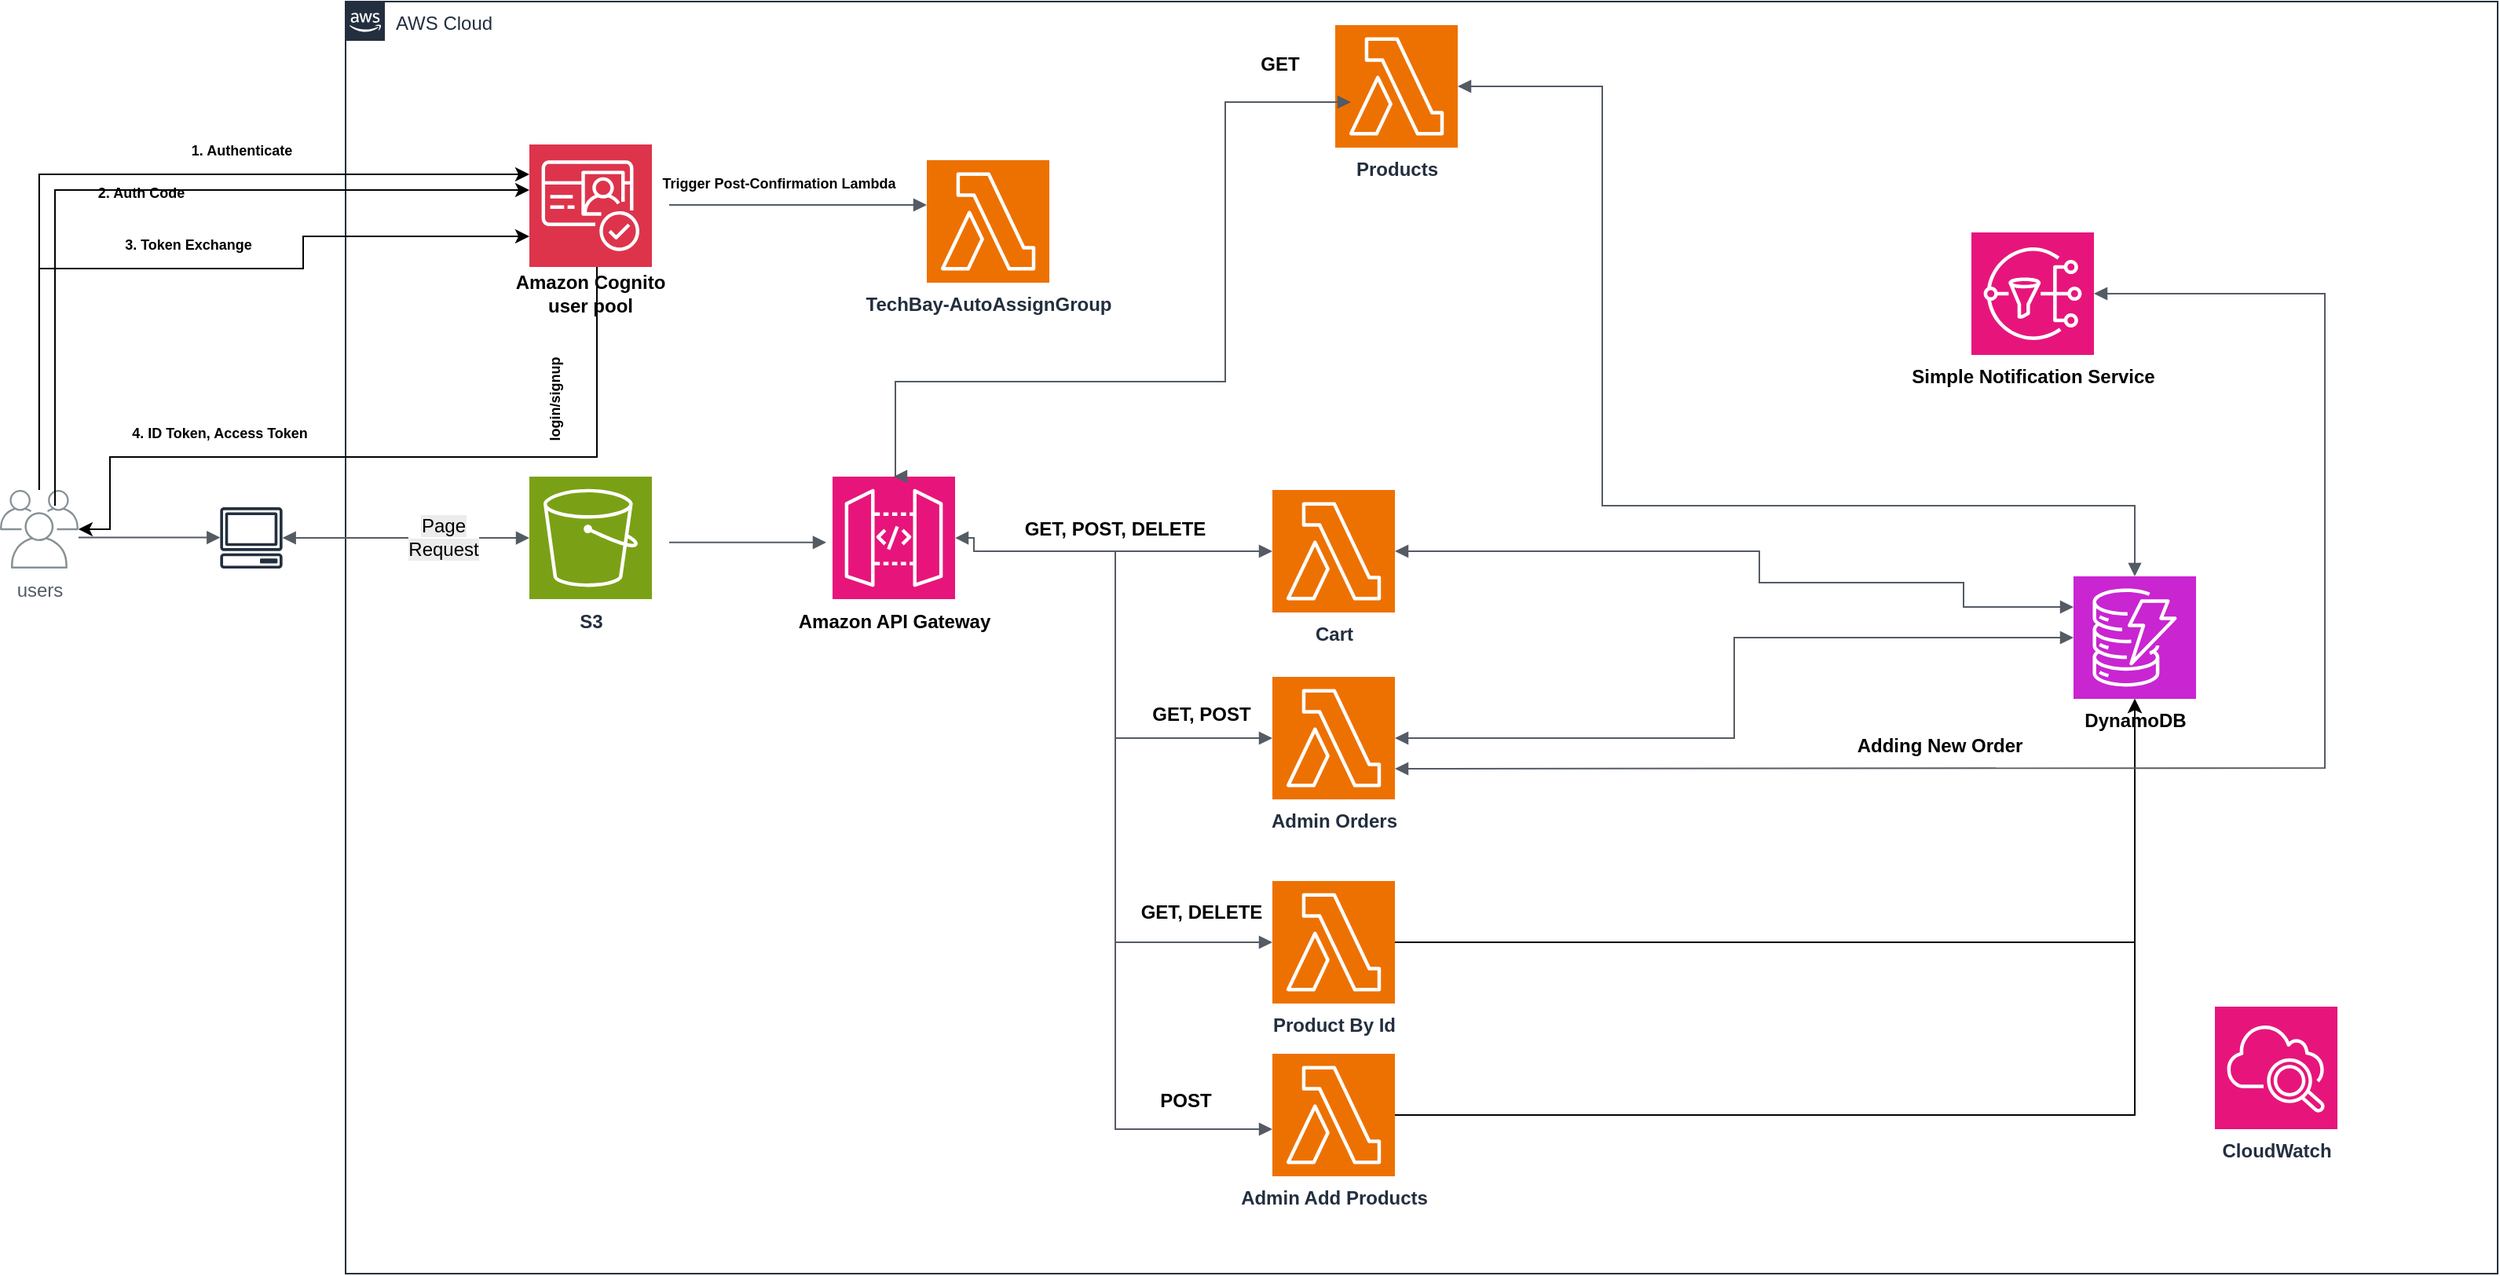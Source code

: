 <mxfile version="27.1.6">
  <diagram name="Page-1" id="Icl1W_Nr-a6_E6u8P6ZL">
    <mxGraphModel dx="2043" dy="1160" grid="1" gridSize="10" guides="1" tooltips="1" connect="1" arrows="1" fold="1" page="1" pageScale="1" pageWidth="850" pageHeight="1100" math="0" shadow="0">
      <root>
        <mxCell id="0" />
        <mxCell id="1" parent="0" />
        <mxCell id="D_S-s3Nb1uPOKD5JZRhK-2" value="AWS Cloud" style="points=[[0,0],[0.25,0],[0.5,0],[0.75,0],[1,0],[1,0.25],[1,0.5],[1,0.75],[1,1],[0.75,1],[0.5,1],[0.25,1],[0,1],[0,0.75],[0,0.5],[0,0.25]];outlineConnect=0;gradientColor=none;html=1;whiteSpace=wrap;fontSize=12;fontStyle=0;container=1;pointerEvents=0;collapsible=0;recursiveResize=0;shape=mxgraph.aws4.group;grIcon=mxgraph.aws4.group_aws_cloud_alt;strokeColor=#232F3E;fillColor=none;verticalAlign=top;align=left;spacingLeft=30;fontColor=#232F3E;dashed=0;" parent="1" vertex="1">
          <mxGeometry x="240" y="110" width="1370" height="810" as="geometry" />
        </mxCell>
        <mxCell id="D_S-s3Nb1uPOKD5JZRhK-10" value="&lt;span style=&quot;color: rgb(0, 0, 0); text-wrap-mode: wrap;&quot;&gt;&lt;b&gt;Amazon API Gateway&lt;/b&gt;&lt;/span&gt;" style="sketch=0;points=[[0,0,0],[0.25,0,0],[0.5,0,0],[0.75,0,0],[1,0,0],[0,1,0],[0.25,1,0],[0.5,1,0],[0.75,1,0],[1,1,0],[0,0.25,0],[0,0.5,0],[0,0.75,0],[1,0.25,0],[1,0.5,0],[1,0.75,0]];outlineConnect=0;fontColor=#232F3E;fillColor=#E7157B;strokeColor=#ffffff;dashed=0;verticalLabelPosition=bottom;verticalAlign=top;align=center;html=1;fontSize=12;fontStyle=0;aspect=fixed;shape=mxgraph.aws4.resourceIcon;resIcon=mxgraph.aws4.api_gateway;" parent="D_S-s3Nb1uPOKD5JZRhK-2" vertex="1">
          <mxGeometry x="310" y="302.51" width="78" height="78" as="geometry" />
        </mxCell>
        <mxCell id="D_S-s3Nb1uPOKD5JZRhK-11" value="&lt;span style=&quot;color: rgb(0, 0, 0); text-wrap-mode: wrap;&quot;&gt;&lt;b&gt;Simple Notification Service&lt;/b&gt;&lt;/span&gt;" style="sketch=0;points=[[0,0,0],[0.25,0,0],[0.5,0,0],[0.75,0,0],[1,0,0],[0,1,0],[0.25,1,0],[0.5,1,0],[0.75,1,0],[1,1,0],[0,0.25,0],[0,0.5,0],[0,0.75,0],[1,0.25,0],[1,0.5,0],[1,0.75,0]];outlineConnect=0;fontColor=#232F3E;fillColor=#E7157B;strokeColor=#ffffff;dashed=0;verticalLabelPosition=bottom;verticalAlign=top;align=center;html=1;fontSize=12;fontStyle=0;aspect=fixed;shape=mxgraph.aws4.resourceIcon;resIcon=mxgraph.aws4.sns;" parent="D_S-s3Nb1uPOKD5JZRhK-2" vertex="1">
          <mxGeometry x="1035" y="147" width="78" height="78" as="geometry" />
        </mxCell>
        <mxCell id="D_S-s3Nb1uPOKD5JZRhK-18" value="&lt;span style=&quot;color: rgb(0, 0, 0); text-wrap-mode: wrap;&quot;&gt;&lt;b&gt;DynamoDB&lt;/b&gt;&lt;/span&gt;" style="sketch=0;points=[[0,0,0],[0.25,0,0],[0.5,0,0],[0.75,0,0],[1,0,0],[0,1,0],[0.25,1,0],[0.5,1,0],[0.75,1,0],[1,1,0],[0,0.25,0],[0,0.5,0],[0,0.75,0],[1,0.25,0],[1,0.5,0],[1,0.75,0]];outlineConnect=0;fontColor=#232F3E;fillColor=#C925D1;strokeColor=#ffffff;dashed=0;verticalLabelPosition=bottom;verticalAlign=top;align=center;html=1;fontSize=12;fontStyle=0;aspect=fixed;shape=mxgraph.aws4.resourceIcon;resIcon=mxgraph.aws4.dynamodb;" parent="D_S-s3Nb1uPOKD5JZRhK-2" vertex="1">
          <mxGeometry x="1100" y="366" width="78" height="78" as="geometry" />
        </mxCell>
        <mxCell id="D_S-s3Nb1uPOKD5JZRhK-30" value="&lt;b&gt;Products&lt;/b&gt;" style="sketch=0;points=[[0,0,0],[0.25,0,0],[0.5,0,0],[0.75,0,0],[1,0,0],[0,1,0],[0.25,1,0],[0.5,1,0],[0.75,1,0],[1,1,0],[0,0.25,0],[0,0.5,0],[0,0.75,0],[1,0.25,0],[1,0.5,0],[1,0.75,0]];outlineConnect=0;fontColor=#232F3E;fillColor=#ED7100;strokeColor=#ffffff;dashed=0;verticalLabelPosition=bottom;verticalAlign=top;align=center;html=1;fontSize=12;fontStyle=0;aspect=fixed;shape=mxgraph.aws4.resourceIcon;resIcon=mxgraph.aws4.lambda;" parent="D_S-s3Nb1uPOKD5JZRhK-2" vertex="1">
          <mxGeometry x="630" y="15" width="78" height="78" as="geometry" />
        </mxCell>
        <mxCell id="D_S-s3Nb1uPOKD5JZRhK-20" value="&lt;b&gt;S3&lt;/b&gt;" style="sketch=0;points=[[0,0,0],[0.25,0,0],[0.5,0,0],[0.75,0,0],[1,0,0],[0,1,0],[0.25,1,0],[0.5,1,0],[0.75,1,0],[1,1,0],[0,0.25,0],[0,0.5,0],[0,0.75,0],[1,0.25,0],[1,0.5,0],[1,0.75,0]];outlineConnect=0;fontColor=#232F3E;fillColor=#7AA116;strokeColor=#ffffff;dashed=0;verticalLabelPosition=bottom;verticalAlign=top;align=center;html=1;fontSize=12;fontStyle=0;aspect=fixed;shape=mxgraph.aws4.resourceIcon;resIcon=mxgraph.aws4.s3;" parent="D_S-s3Nb1uPOKD5JZRhK-2" vertex="1">
          <mxGeometry x="117" y="302.52" width="78" height="78" as="geometry" />
        </mxCell>
        <mxCell id="_1s6jJ3s3lcJXKKOm0l4-5" style="edgeStyle=orthogonalEdgeStyle;rounded=0;orthogonalLoop=1;jettySize=auto;html=1;" edge="1" parent="D_S-s3Nb1uPOKD5JZRhK-2" source="D_S-s3Nb1uPOKD5JZRhK-3" target="D_S-s3Nb1uPOKD5JZRhK-24">
          <mxGeometry relative="1" as="geometry">
            <Array as="points">
              <mxPoint x="-195" y="110" />
            </Array>
          </mxGeometry>
        </mxCell>
        <mxCell id="D_S-s3Nb1uPOKD5JZRhK-3" value="users" style="sketch=0;outlineConnect=0;gradientColor=none;fontColor=#545B64;strokeColor=none;fillColor=#879196;dashed=0;verticalLabelPosition=bottom;verticalAlign=top;align=center;html=1;fontSize=12;fontStyle=0;aspect=fixed;shape=mxgraph.aws4.illustration_users;pointerEvents=1" parent="D_S-s3Nb1uPOKD5JZRhK-2" vertex="1">
          <mxGeometry x="-220" y="311" width="50" height="50" as="geometry" />
        </mxCell>
        <mxCell id="D_S-s3Nb1uPOKD5JZRhK-4" value="" style="sketch=0;outlineConnect=0;fontColor=#232F3E;gradientColor=none;fillColor=#232F3D;strokeColor=none;dashed=0;verticalLabelPosition=bottom;verticalAlign=top;align=center;html=1;fontSize=12;fontStyle=0;aspect=fixed;pointerEvents=1;shape=mxgraph.aws4.client;" parent="D_S-s3Nb1uPOKD5JZRhK-2" vertex="1">
          <mxGeometry x="-80" y="322.03" width="40" height="38.97" as="geometry" />
        </mxCell>
        <mxCell id="D_S-s3Nb1uPOKD5JZRhK-5" value="" style="edgeStyle=orthogonalEdgeStyle;html=1;endArrow=block;elbow=vertical;startArrow=none;endFill=1;strokeColor=#545B64;rounded=0;" parent="D_S-s3Nb1uPOKD5JZRhK-2" target="D_S-s3Nb1uPOKD5JZRhK-4" edge="1">
          <mxGeometry width="100" relative="1" as="geometry">
            <mxPoint x="-170" y="341.26" as="sourcePoint" />
            <mxPoint x="-100" y="341.26" as="targetPoint" />
            <Array as="points">
              <mxPoint x="-120" y="342" />
              <mxPoint x="-120" y="342" />
            </Array>
          </mxGeometry>
        </mxCell>
        <mxCell id="D_S-s3Nb1uPOKD5JZRhK-28" value="" style="edgeStyle=orthogonalEdgeStyle;html=1;endArrow=block;elbow=vertical;startArrow=block;startFill=1;endFill=1;strokeColor=#545B64;rounded=0;entryX=0;entryY=0.5;entryDx=0;entryDy=0;entryPerimeter=0;" parent="D_S-s3Nb1uPOKD5JZRhK-2" source="D_S-s3Nb1uPOKD5JZRhK-4" target="D_S-s3Nb1uPOKD5JZRhK-20" edge="1">
          <mxGeometry width="100" relative="1" as="geometry">
            <mxPoint x="10" y="441" as="sourcePoint" />
            <mxPoint x="110" y="441" as="targetPoint" />
            <Array as="points">
              <mxPoint x="25" y="342" />
              <mxPoint x="140" y="341" />
            </Array>
          </mxGeometry>
        </mxCell>
        <mxCell id="D_S-s3Nb1uPOKD5JZRhK-49" value="&lt;span style=&quot;font-size: 12px; text-wrap-mode: wrap; background-color: rgb(236, 236, 236);&quot;&gt;Page&lt;/span&gt;&lt;br style=&quot;font-size: 12px; text-wrap-mode: wrap; background-color: rgb(236, 236, 236);&quot;&gt;&lt;span style=&quot;font-size: 12px; text-wrap-mode: wrap; background-color: rgb(236, 236, 236);&quot;&gt;Request&lt;/span&gt;" style="edgeLabel;html=1;align=center;verticalAlign=middle;resizable=0;points=[];" parent="D_S-s3Nb1uPOKD5JZRhK-28" vertex="1" connectable="0">
          <mxGeometry x="0.3" y="1" relative="1" as="geometry">
            <mxPoint as="offset" />
          </mxGeometry>
        </mxCell>
        <mxCell id="_1s6jJ3s3lcJXKKOm0l4-10" style="edgeStyle=orthogonalEdgeStyle;rounded=0;orthogonalLoop=1;jettySize=auto;html=1;" edge="1" parent="D_S-s3Nb1uPOKD5JZRhK-2" source="D_S-s3Nb1uPOKD5JZRhK-24" target="D_S-s3Nb1uPOKD5JZRhK-3">
          <mxGeometry relative="1" as="geometry">
            <Array as="points">
              <mxPoint x="160" y="290" />
              <mxPoint x="-150" y="290" />
              <mxPoint x="-150" y="336" />
            </Array>
          </mxGeometry>
        </mxCell>
        <mxCell id="D_S-s3Nb1uPOKD5JZRhK-24" value="&lt;br&gt;&lt;div&gt;&lt;div&gt;&lt;/div&gt;&lt;/div&gt;" style="sketch=0;points=[[0,0,0],[0.25,0,0],[0.5,0,0],[0.75,0,0],[1,0,0],[0,1,0],[0.25,1,0],[0.5,1,0],[0.75,1,0],[1,1,0],[0,0.25,0],[0,0.5,0],[0,0.75,0],[1,0.25,0],[1,0.5,0],[1,0.75,0]];outlineConnect=0;fontColor=#232F3E;fillColor=#DD344C;strokeColor=#ffffff;dashed=0;verticalLabelPosition=bottom;verticalAlign=top;align=center;html=1;fontSize=12;fontStyle=0;aspect=fixed;shape=mxgraph.aws4.resourceIcon;resIcon=mxgraph.aws4.cognito;" parent="D_S-s3Nb1uPOKD5JZRhK-2" vertex="1">
          <mxGeometry x="117" y="91" width="78" height="78" as="geometry" />
        </mxCell>
        <mxCell id="D_S-s3Nb1uPOKD5JZRhK-68" value="&lt;b&gt;Amazon Cognito user pool&lt;/b&gt;" style="text;html=1;align=center;verticalAlign=middle;whiteSpace=wrap;rounded=0;" parent="D_S-s3Nb1uPOKD5JZRhK-2" vertex="1">
          <mxGeometry x="106" y="171" width="100" height="30" as="geometry" />
        </mxCell>
        <mxCell id="D_S-s3Nb1uPOKD5JZRhK-74" value="&lt;font style=&quot;font-size: 9px;&quot;&gt;&lt;b&gt; login/signup&lt;/b&gt;&lt;/font&gt;" style="text;html=1;align=center;verticalAlign=middle;whiteSpace=wrap;rounded=0;rotation=-90;" parent="D_S-s3Nb1uPOKD5JZRhK-2" vertex="1">
          <mxGeometry x="105.5" y="239.5" width="53" height="28" as="geometry" />
        </mxCell>
        <mxCell id="D_S-s3Nb1uPOKD5JZRhK-81" value="" style="edgeStyle=orthogonalEdgeStyle;html=1;endArrow=block;elbow=vertical;startArrow=none;endFill=1;strokeColor=#545B64;rounded=0;" parent="D_S-s3Nb1uPOKD5JZRhK-2" edge="1" target="_1s6jJ3s3lcJXKKOm0l4-12">
          <mxGeometry width="100" relative="1" as="geometry">
            <mxPoint x="206" y="129.5" as="sourcePoint" />
            <mxPoint x="281" y="129.95" as="targetPoint" />
            <Array as="points">
              <mxPoint x="330" y="130" />
              <mxPoint x="330" y="130" />
            </Array>
          </mxGeometry>
        </mxCell>
        <mxCell id="D_S-s3Nb1uPOKD5JZRhK-79" value="" style="edgeStyle=orthogonalEdgeStyle;html=1;endArrow=block;elbow=vertical;startArrow=none;endFill=1;strokeColor=#545B64;rounded=0;" parent="D_S-s3Nb1uPOKD5JZRhK-2" edge="1">
          <mxGeometry width="100" relative="1" as="geometry">
            <mxPoint x="206" y="344.41" as="sourcePoint" />
            <mxPoint x="306" y="344.41" as="targetPoint" />
          </mxGeometry>
        </mxCell>
        <mxCell id="D_S-s3Nb1uPOKD5JZRhK-109" value="&lt;b&gt;Cart&lt;/b&gt;" style="sketch=0;points=[[0,0,0],[0.25,0,0],[0.5,0,0],[0.75,0,0],[1,0,0],[0,1,0],[0.25,1,0],[0.5,1,0],[0.75,1,0],[1,1,0],[0,0.25,0],[0,0.5,0],[0,0.75,0],[1,0.25,0],[1,0.5,0],[1,0.75,0]];outlineConnect=0;fontColor=#232F3E;fillColor=#ED7100;strokeColor=#ffffff;dashed=0;verticalLabelPosition=bottom;verticalAlign=top;align=center;html=1;fontSize=12;fontStyle=0;aspect=fixed;shape=mxgraph.aws4.resourceIcon;resIcon=mxgraph.aws4.lambda;" parent="D_S-s3Nb1uPOKD5JZRhK-2" vertex="1">
          <mxGeometry x="590" y="311" width="78" height="78" as="geometry" />
        </mxCell>
        <mxCell id="D_S-s3Nb1uPOKD5JZRhK-119" value="&lt;b&gt;Admin Orders&lt;/b&gt;" style="sketch=0;points=[[0,0,0],[0.25,0,0],[0.5,0,0],[0.75,0,0],[1,0,0],[0,1,0],[0.25,1,0],[0.5,1,0],[0.75,1,0],[1,1,0],[0,0.25,0],[0,0.5,0],[0,0.75,0],[1,0.25,0],[1,0.5,0],[1,0.75,0]];outlineConnect=0;fontColor=#232F3E;fillColor=#ED7100;strokeColor=#ffffff;dashed=0;verticalLabelPosition=bottom;verticalAlign=top;align=center;html=1;fontSize=12;fontStyle=0;aspect=fixed;shape=mxgraph.aws4.resourceIcon;resIcon=mxgraph.aws4.lambda;" parent="D_S-s3Nb1uPOKD5JZRhK-2" vertex="1">
          <mxGeometry x="590" y="430" width="78" height="78" as="geometry" />
        </mxCell>
        <mxCell id="_1s6jJ3s3lcJXKKOm0l4-1" style="edgeStyle=orthogonalEdgeStyle;rounded=0;orthogonalLoop=1;jettySize=auto;html=1;" edge="1" parent="D_S-s3Nb1uPOKD5JZRhK-2" source="D_S-s3Nb1uPOKD5JZRhK-118" target="D_S-s3Nb1uPOKD5JZRhK-18">
          <mxGeometry relative="1" as="geometry" />
        </mxCell>
        <mxCell id="D_S-s3Nb1uPOKD5JZRhK-118" value="&lt;b&gt;Product By Id&lt;/b&gt;" style="sketch=0;points=[[0,0,0],[0.25,0,0],[0.5,0,0],[0.75,0,0],[1,0,0],[0,1,0],[0.25,1,0],[0.5,1,0],[0.75,1,0],[1,1,0],[0,0.25,0],[0,0.5,0],[0,0.75,0],[1,0.25,0],[1,0.5,0],[1,0.75,0]];outlineConnect=0;fontColor=#232F3E;fillColor=#ED7100;strokeColor=#ffffff;dashed=0;verticalLabelPosition=bottom;verticalAlign=top;align=center;html=1;fontSize=12;fontStyle=0;aspect=fixed;shape=mxgraph.aws4.resourceIcon;resIcon=mxgraph.aws4.lambda;" parent="D_S-s3Nb1uPOKD5JZRhK-2" vertex="1">
          <mxGeometry x="590" y="560" width="78" height="78" as="geometry" />
        </mxCell>
        <mxCell id="D_S-s3Nb1uPOKD5JZRhK-123" value="&lt;b&gt;CloudWatch&lt;/b&gt;" style="sketch=0;points=[[0,0,0],[0.25,0,0],[0.5,0,0],[0.75,0,0],[1,0,0],[0,1,0],[0.25,1,0],[0.5,1,0],[0.75,1,0],[1,1,0],[0,0.25,0],[0,0.5,0],[0,0.75,0],[1,0.25,0],[1,0.5,0],[1,0.75,0]];points=[[0,0,0],[0.25,0,0],[0.5,0,0],[0.75,0,0],[1,0,0],[0,1,0],[0.25,1,0],[0.5,1,0],[0.75,1,0],[1,1,0],[0,0.25,0],[0,0.5,0],[0,0.75,0],[1,0.25,0],[1,0.5,0],[1,0.75,0]];outlineConnect=0;fontColor=#232F3E;fillColor=#E7157B;strokeColor=#ffffff;dashed=0;verticalLabelPosition=bottom;verticalAlign=top;align=center;html=1;fontSize=12;fontStyle=0;aspect=fixed;shape=mxgraph.aws4.resourceIcon;resIcon=mxgraph.aws4.cloudwatch_2;" parent="D_S-s3Nb1uPOKD5JZRhK-2" vertex="1">
          <mxGeometry x="1190" y="640" width="78" height="78" as="geometry" />
        </mxCell>
        <mxCell id="D_S-s3Nb1uPOKD5JZRhK-124" value="" style="edgeStyle=orthogonalEdgeStyle;html=1;endArrow=block;elbow=vertical;startArrow=block;startFill=1;endFill=1;strokeColor=#545B64;rounded=0;exitX=1;exitY=0.5;exitDx=0;exitDy=0;exitPerimeter=0;" parent="D_S-s3Nb1uPOKD5JZRhK-2" source="D_S-s3Nb1uPOKD5JZRhK-119" target="D_S-s3Nb1uPOKD5JZRhK-18" edge="1">
          <mxGeometry width="100" relative="1" as="geometry">
            <mxPoint x="830" y="420" as="sourcePoint" />
            <mxPoint x="856.0" y="340.52" as="targetPoint" />
          </mxGeometry>
        </mxCell>
        <mxCell id="D_S-s3Nb1uPOKD5JZRhK-125" value="" style="edgeStyle=orthogonalEdgeStyle;html=1;endArrow=block;elbow=vertical;startArrow=none;endFill=1;strokeColor=#545B64;rounded=0;entryX=0;entryY=0.5;entryDx=0;entryDy=0;entryPerimeter=0;" parent="D_S-s3Nb1uPOKD5JZRhK-2" target="D_S-s3Nb1uPOKD5JZRhK-119" edge="1">
          <mxGeometry width="100" relative="1" as="geometry">
            <mxPoint x="400" y="350" as="sourcePoint" />
            <mxPoint x="600" y="360" as="targetPoint" />
            <Array as="points">
              <mxPoint x="490" y="350" />
              <mxPoint x="490" y="469" />
            </Array>
          </mxGeometry>
        </mxCell>
        <mxCell id="D_S-s3Nb1uPOKD5JZRhK-126" value="" style="edgeStyle=orthogonalEdgeStyle;html=1;endArrow=block;elbow=vertical;startArrow=none;endFill=1;strokeColor=#545B64;rounded=0;entryX=0;entryY=0.5;entryDx=0;entryDy=0;entryPerimeter=0;" parent="D_S-s3Nb1uPOKD5JZRhK-2" target="D_S-s3Nb1uPOKD5JZRhK-118" edge="1">
          <mxGeometry width="100" relative="1" as="geometry">
            <mxPoint x="410" y="350" as="sourcePoint" />
            <mxPoint x="600" y="479" as="targetPoint" />
            <Array as="points">
              <mxPoint x="490" y="350" />
              <mxPoint x="490" y="599" />
            </Array>
          </mxGeometry>
        </mxCell>
        <mxCell id="D_S-s3Nb1uPOKD5JZRhK-127" value="&lt;b&gt;GET, POST&lt;/b&gt;" style="text;html=1;align=center;verticalAlign=middle;whiteSpace=wrap;rounded=0;" parent="D_S-s3Nb1uPOKD5JZRhK-2" vertex="1">
          <mxGeometry x="500" y="444" width="90" height="20" as="geometry" />
        </mxCell>
        <mxCell id="D_S-s3Nb1uPOKD5JZRhK-130" value="&lt;b&gt;Admin Add Products&lt;/b&gt;" style="sketch=0;points=[[0,0,0],[0.25,0,0],[0.5,0,0],[0.75,0,0],[1,0,0],[0,1,0],[0.25,1,0],[0.5,1,0],[0.75,1,0],[1,1,0],[0,0.25,0],[0,0.5,0],[0,0.75,0],[1,0.25,0],[1,0.5,0],[1,0.75,0]];outlineConnect=0;fontColor=#232F3E;fillColor=#ED7100;strokeColor=#ffffff;dashed=0;verticalLabelPosition=bottom;verticalAlign=top;align=center;html=1;fontSize=12;fontStyle=0;aspect=fixed;shape=mxgraph.aws4.resourceIcon;resIcon=mxgraph.aws4.lambda;" parent="D_S-s3Nb1uPOKD5JZRhK-2" vertex="1">
          <mxGeometry x="590" y="670" width="78" height="78" as="geometry" />
        </mxCell>
        <mxCell id="D_S-s3Nb1uPOKD5JZRhK-136" value="" style="edgeStyle=orthogonalEdgeStyle;html=1;endArrow=block;elbow=vertical;startArrow=none;endFill=1;strokeColor=#545B64;rounded=0;entryX=0;entryY=0.5;entryDx=0;entryDy=0;entryPerimeter=0;" parent="D_S-s3Nb1uPOKD5JZRhK-2" edge="1">
          <mxGeometry width="100" relative="1" as="geometry">
            <mxPoint x="410" y="350" as="sourcePoint" />
            <mxPoint x="590" y="718" as="targetPoint" />
            <Array as="points">
              <mxPoint x="490" y="350" />
              <mxPoint x="490" y="718" />
            </Array>
          </mxGeometry>
        </mxCell>
        <mxCell id="D_S-s3Nb1uPOKD5JZRhK-137" value="&lt;b&gt;GET, DELETE&lt;/b&gt;" style="text;html=1;align=center;verticalAlign=middle;whiteSpace=wrap;rounded=0;" parent="D_S-s3Nb1uPOKD5JZRhK-2" vertex="1">
          <mxGeometry x="500" y="570" width="90" height="20" as="geometry" />
        </mxCell>
        <mxCell id="D_S-s3Nb1uPOKD5JZRhK-145" value="" style="edgeStyle=orthogonalEdgeStyle;html=1;endArrow=block;elbow=vertical;startArrow=block;startFill=1;endFill=1;strokeColor=#545B64;rounded=0;exitX=1;exitY=0.5;exitDx=0;exitDy=0;exitPerimeter=0;" parent="D_S-s3Nb1uPOKD5JZRhK-2" source="D_S-s3Nb1uPOKD5JZRhK-30" target="D_S-s3Nb1uPOKD5JZRhK-18" edge="1">
          <mxGeometry width="100" relative="1" as="geometry">
            <mxPoint x="667.5" y="129" as="sourcePoint" />
            <mxPoint x="817" y="321.02" as="targetPoint" />
            <Array as="points">
              <mxPoint x="800" y="54" />
              <mxPoint x="800" y="321" />
              <mxPoint x="1139" y="321" />
            </Array>
          </mxGeometry>
        </mxCell>
        <mxCell id="_1s6jJ3s3lcJXKKOm0l4-2" style="edgeStyle=orthogonalEdgeStyle;rounded=0;orthogonalLoop=1;jettySize=auto;html=1;entryX=0.5;entryY=1;entryDx=0;entryDy=0;entryPerimeter=0;" edge="1" parent="D_S-s3Nb1uPOKD5JZRhK-2" source="D_S-s3Nb1uPOKD5JZRhK-130" target="D_S-s3Nb1uPOKD5JZRhK-18">
          <mxGeometry relative="1" as="geometry" />
        </mxCell>
        <mxCell id="_1s6jJ3s3lcJXKKOm0l4-9" style="edgeStyle=orthogonalEdgeStyle;rounded=0;orthogonalLoop=1;jettySize=auto;html=1;entryX=0;entryY=0.75;entryDx=0;entryDy=0;entryPerimeter=0;" edge="1" parent="D_S-s3Nb1uPOKD5JZRhK-2" source="D_S-s3Nb1uPOKD5JZRhK-3" target="D_S-s3Nb1uPOKD5JZRhK-24">
          <mxGeometry relative="1" as="geometry">
            <Array as="points">
              <mxPoint x="-195" y="170" />
              <mxPoint x="-27" y="170" />
              <mxPoint x="-27" y="150" />
            </Array>
          </mxGeometry>
        </mxCell>
        <mxCell id="_1s6jJ3s3lcJXKKOm0l4-12" value="&lt;b&gt;TechBay-AutoAssignGroup&lt;/b&gt;" style="sketch=0;points=[[0,0,0],[0.25,0,0],[0.5,0,0],[0.75,0,0],[1,0,0],[0,1,0],[0.25,1,0],[0.5,1,0],[0.75,1,0],[1,1,0],[0,0.25,0],[0,0.5,0],[0,0.75,0],[1,0.25,0],[1,0.5,0],[1,0.75,0]];outlineConnect=0;fontColor=#232F3E;fillColor=#ED7100;strokeColor=#ffffff;dashed=0;verticalLabelPosition=bottom;verticalAlign=top;align=center;html=1;fontSize=12;fontStyle=0;aspect=fixed;shape=mxgraph.aws4.resourceIcon;resIcon=mxgraph.aws4.lambda;" vertex="1" parent="D_S-s3Nb1uPOKD5JZRhK-2">
          <mxGeometry x="370" y="101" width="78" height="78" as="geometry" />
        </mxCell>
        <mxCell id="_1s6jJ3s3lcJXKKOm0l4-17" value="&lt;font style=&quot;font-size: 9px;&quot;&gt;&lt;b&gt;Trigger Post-Confirmation Lambda&lt;/b&gt;&lt;/font&gt;" style="text;html=1;align=center;verticalAlign=middle;whiteSpace=wrap;rounded=0;rotation=0;" vertex="1" parent="D_S-s3Nb1uPOKD5JZRhK-2">
          <mxGeometry x="195" y="101" width="162" height="28" as="geometry" />
        </mxCell>
        <mxCell id="_1s6jJ3s3lcJXKKOm0l4-20" style="edgeStyle=orthogonalEdgeStyle;rounded=0;orthogonalLoop=1;jettySize=auto;html=1;" edge="1" parent="D_S-s3Nb1uPOKD5JZRhK-2" target="D_S-s3Nb1uPOKD5JZRhK-24">
          <mxGeometry relative="1" as="geometry">
            <mxPoint x="-185" y="321" as="sourcePoint" />
            <mxPoint x="127" y="120" as="targetPoint" />
            <Array as="points">
              <mxPoint x="-185" y="120" />
            </Array>
          </mxGeometry>
        </mxCell>
        <mxCell id="_1s6jJ3s3lcJXKKOm0l4-21" value="" style="edgeStyle=orthogonalEdgeStyle;html=1;endArrow=block;elbow=vertical;startArrow=block;startFill=1;endFill=1;strokeColor=#545B64;rounded=0;exitX=1;exitY=0.5;exitDx=0;exitDy=0;exitPerimeter=0;" edge="1" parent="D_S-s3Nb1uPOKD5JZRhK-2" source="D_S-s3Nb1uPOKD5JZRhK-10" target="D_S-s3Nb1uPOKD5JZRhK-109">
          <mxGeometry width="100" relative="1" as="geometry">
            <mxPoint x="420" y="322" as="sourcePoint" />
            <mxPoint x="722" y="160.5" as="targetPoint" />
            <Array as="points">
              <mxPoint x="400" y="342" />
              <mxPoint x="400" y="350" />
            </Array>
          </mxGeometry>
        </mxCell>
        <mxCell id="_1s6jJ3s3lcJXKKOm0l4-22" value="&lt;b&gt;GET&lt;/b&gt;" style="text;html=1;align=center;verticalAlign=middle;whiteSpace=wrap;rounded=0;" vertex="1" parent="D_S-s3Nb1uPOKD5JZRhK-2">
          <mxGeometry x="570" y="30" width="50" height="20" as="geometry" />
        </mxCell>
        <mxCell id="_1s6jJ3s3lcJXKKOm0l4-23" value="" style="edgeStyle=orthogonalEdgeStyle;html=1;endArrow=block;elbow=vertical;startArrow=block;startFill=1;endFill=1;strokeColor=#545B64;rounded=0;exitX=0.5;exitY=0;exitDx=0;exitDy=0;exitPerimeter=0;entryX=0;entryY=0.5;entryDx=0;entryDy=0;entryPerimeter=0;" edge="1" parent="D_S-s3Nb1uPOKD5JZRhK-2" source="D_S-s3Nb1uPOKD5JZRhK-10">
          <mxGeometry width="100" relative="1" as="geometry">
            <mxPoint x="359" y="313" as="sourcePoint" />
            <mxPoint x="640" y="64" as="targetPoint" />
            <Array as="points">
              <mxPoint x="350" y="242" />
              <mxPoint x="560" y="242" />
              <mxPoint x="560" y="64" />
            </Array>
          </mxGeometry>
        </mxCell>
        <mxCell id="_1s6jJ3s3lcJXKKOm0l4-24" value="&lt;b&gt;GET, POST, DELETE&lt;/b&gt;" style="text;html=1;align=center;verticalAlign=middle;whiteSpace=wrap;rounded=0;" vertex="1" parent="D_S-s3Nb1uPOKD5JZRhK-2">
          <mxGeometry x="420" y="326" width="140" height="20" as="geometry" />
        </mxCell>
        <mxCell id="_1s6jJ3s3lcJXKKOm0l4-25" value="&lt;b&gt;POST&lt;/b&gt;" style="text;html=1;align=center;verticalAlign=middle;whiteSpace=wrap;rounded=0;" vertex="1" parent="D_S-s3Nb1uPOKD5JZRhK-2">
          <mxGeometry x="490" y="690" width="90" height="20" as="geometry" />
        </mxCell>
        <mxCell id="_1s6jJ3s3lcJXKKOm0l4-26" value="" style="edgeStyle=orthogonalEdgeStyle;html=1;endArrow=block;elbow=vertical;startArrow=block;startFill=1;endFill=1;strokeColor=#545B64;rounded=0;exitX=1;exitY=0.5;exitDx=0;exitDy=0;exitPerimeter=0;entryX=0;entryY=0.25;entryDx=0;entryDy=0;entryPerimeter=0;" edge="1" parent="D_S-s3Nb1uPOKD5JZRhK-2" source="D_S-s3Nb1uPOKD5JZRhK-109" target="D_S-s3Nb1uPOKD5JZRhK-18">
          <mxGeometry width="100" relative="1" as="geometry">
            <mxPoint x="678" y="479" as="sourcePoint" />
            <mxPoint x="1110" y="415" as="targetPoint" />
            <Array as="points">
              <mxPoint x="900" y="350" />
              <mxPoint x="900" y="370" />
              <mxPoint x="1030" y="370" />
              <mxPoint x="1030" y="386" />
            </Array>
          </mxGeometry>
        </mxCell>
        <mxCell id="_1s6jJ3s3lcJXKKOm0l4-27" value="" style="edgeStyle=orthogonalEdgeStyle;html=1;endArrow=block;elbow=vertical;startArrow=block;startFill=1;endFill=1;strokeColor=#545B64;rounded=0;exitX=1;exitY=0.75;exitDx=0;exitDy=0;exitPerimeter=0;entryX=1;entryY=0.5;entryDx=0;entryDy=0;entryPerimeter=0;" edge="1" parent="D_S-s3Nb1uPOKD5JZRhK-2" source="D_S-s3Nb1uPOKD5JZRhK-119" target="D_S-s3Nb1uPOKD5JZRhK-11">
          <mxGeometry width="100" relative="1" as="geometry">
            <mxPoint x="678" y="479" as="sourcePoint" />
            <mxPoint x="1110" y="415" as="targetPoint" />
            <Array as="points">
              <mxPoint x="700" y="489" />
              <mxPoint x="1260" y="488" />
              <mxPoint x="1260" y="186" />
            </Array>
          </mxGeometry>
        </mxCell>
        <mxCell id="_1s6jJ3s3lcJXKKOm0l4-28" value="&lt;b&gt;Adding New Order&lt;/b&gt;" style="text;html=1;align=center;verticalAlign=middle;whiteSpace=wrap;rounded=0;" vertex="1" parent="D_S-s3Nb1uPOKD5JZRhK-2">
          <mxGeometry x="960" y="464" width="110" height="20" as="geometry" />
        </mxCell>
        <mxCell id="_1s6jJ3s3lcJXKKOm0l4-6" value="&lt;font style=&quot;font-size: 9px;&quot;&gt;&lt;b&gt;1. Authenticate&lt;/b&gt;&lt;/font&gt;" style="text;html=1;align=center;verticalAlign=middle;whiteSpace=wrap;rounded=0;rotation=0;" vertex="1" parent="1">
          <mxGeometry x="138" y="190" width="72" height="28" as="geometry" />
        </mxCell>
        <mxCell id="_1s6jJ3s3lcJXKKOm0l4-7" value="&lt;font style=&quot;font-size: 9px;&quot;&gt;&lt;b&gt;3. Token Exchange&lt;/b&gt;&lt;/font&gt;" style="text;html=1;align=center;verticalAlign=middle;whiteSpace=wrap;rounded=0;rotation=0;" vertex="1" parent="1">
          <mxGeometry x="80" y="250" width="120" height="28" as="geometry" />
        </mxCell>
        <mxCell id="_1s6jJ3s3lcJXKKOm0l4-8" value="&lt;font style=&quot;font-size: 9px;&quot;&gt;&lt;b&gt;2. Auth Code&lt;/b&gt;&lt;/font&gt;" style="text;html=1;align=center;verticalAlign=middle;whiteSpace=wrap;rounded=0;rotation=0;" vertex="1" parent="1">
          <mxGeometry x="70" y="222" width="80" height="18" as="geometry" />
        </mxCell>
        <mxCell id="_1s6jJ3s3lcJXKKOm0l4-11" value="&lt;font style=&quot;font-size: 9px;&quot;&gt;&lt;b&gt;4. ID Token, Access Token&lt;/b&gt;&lt;/font&gt;" style="text;html=1;align=center;verticalAlign=middle;whiteSpace=wrap;rounded=0;rotation=0;" vertex="1" parent="1">
          <mxGeometry x="100" y="370" width="120" height="28" as="geometry" />
        </mxCell>
      </root>
    </mxGraphModel>
  </diagram>
</mxfile>
